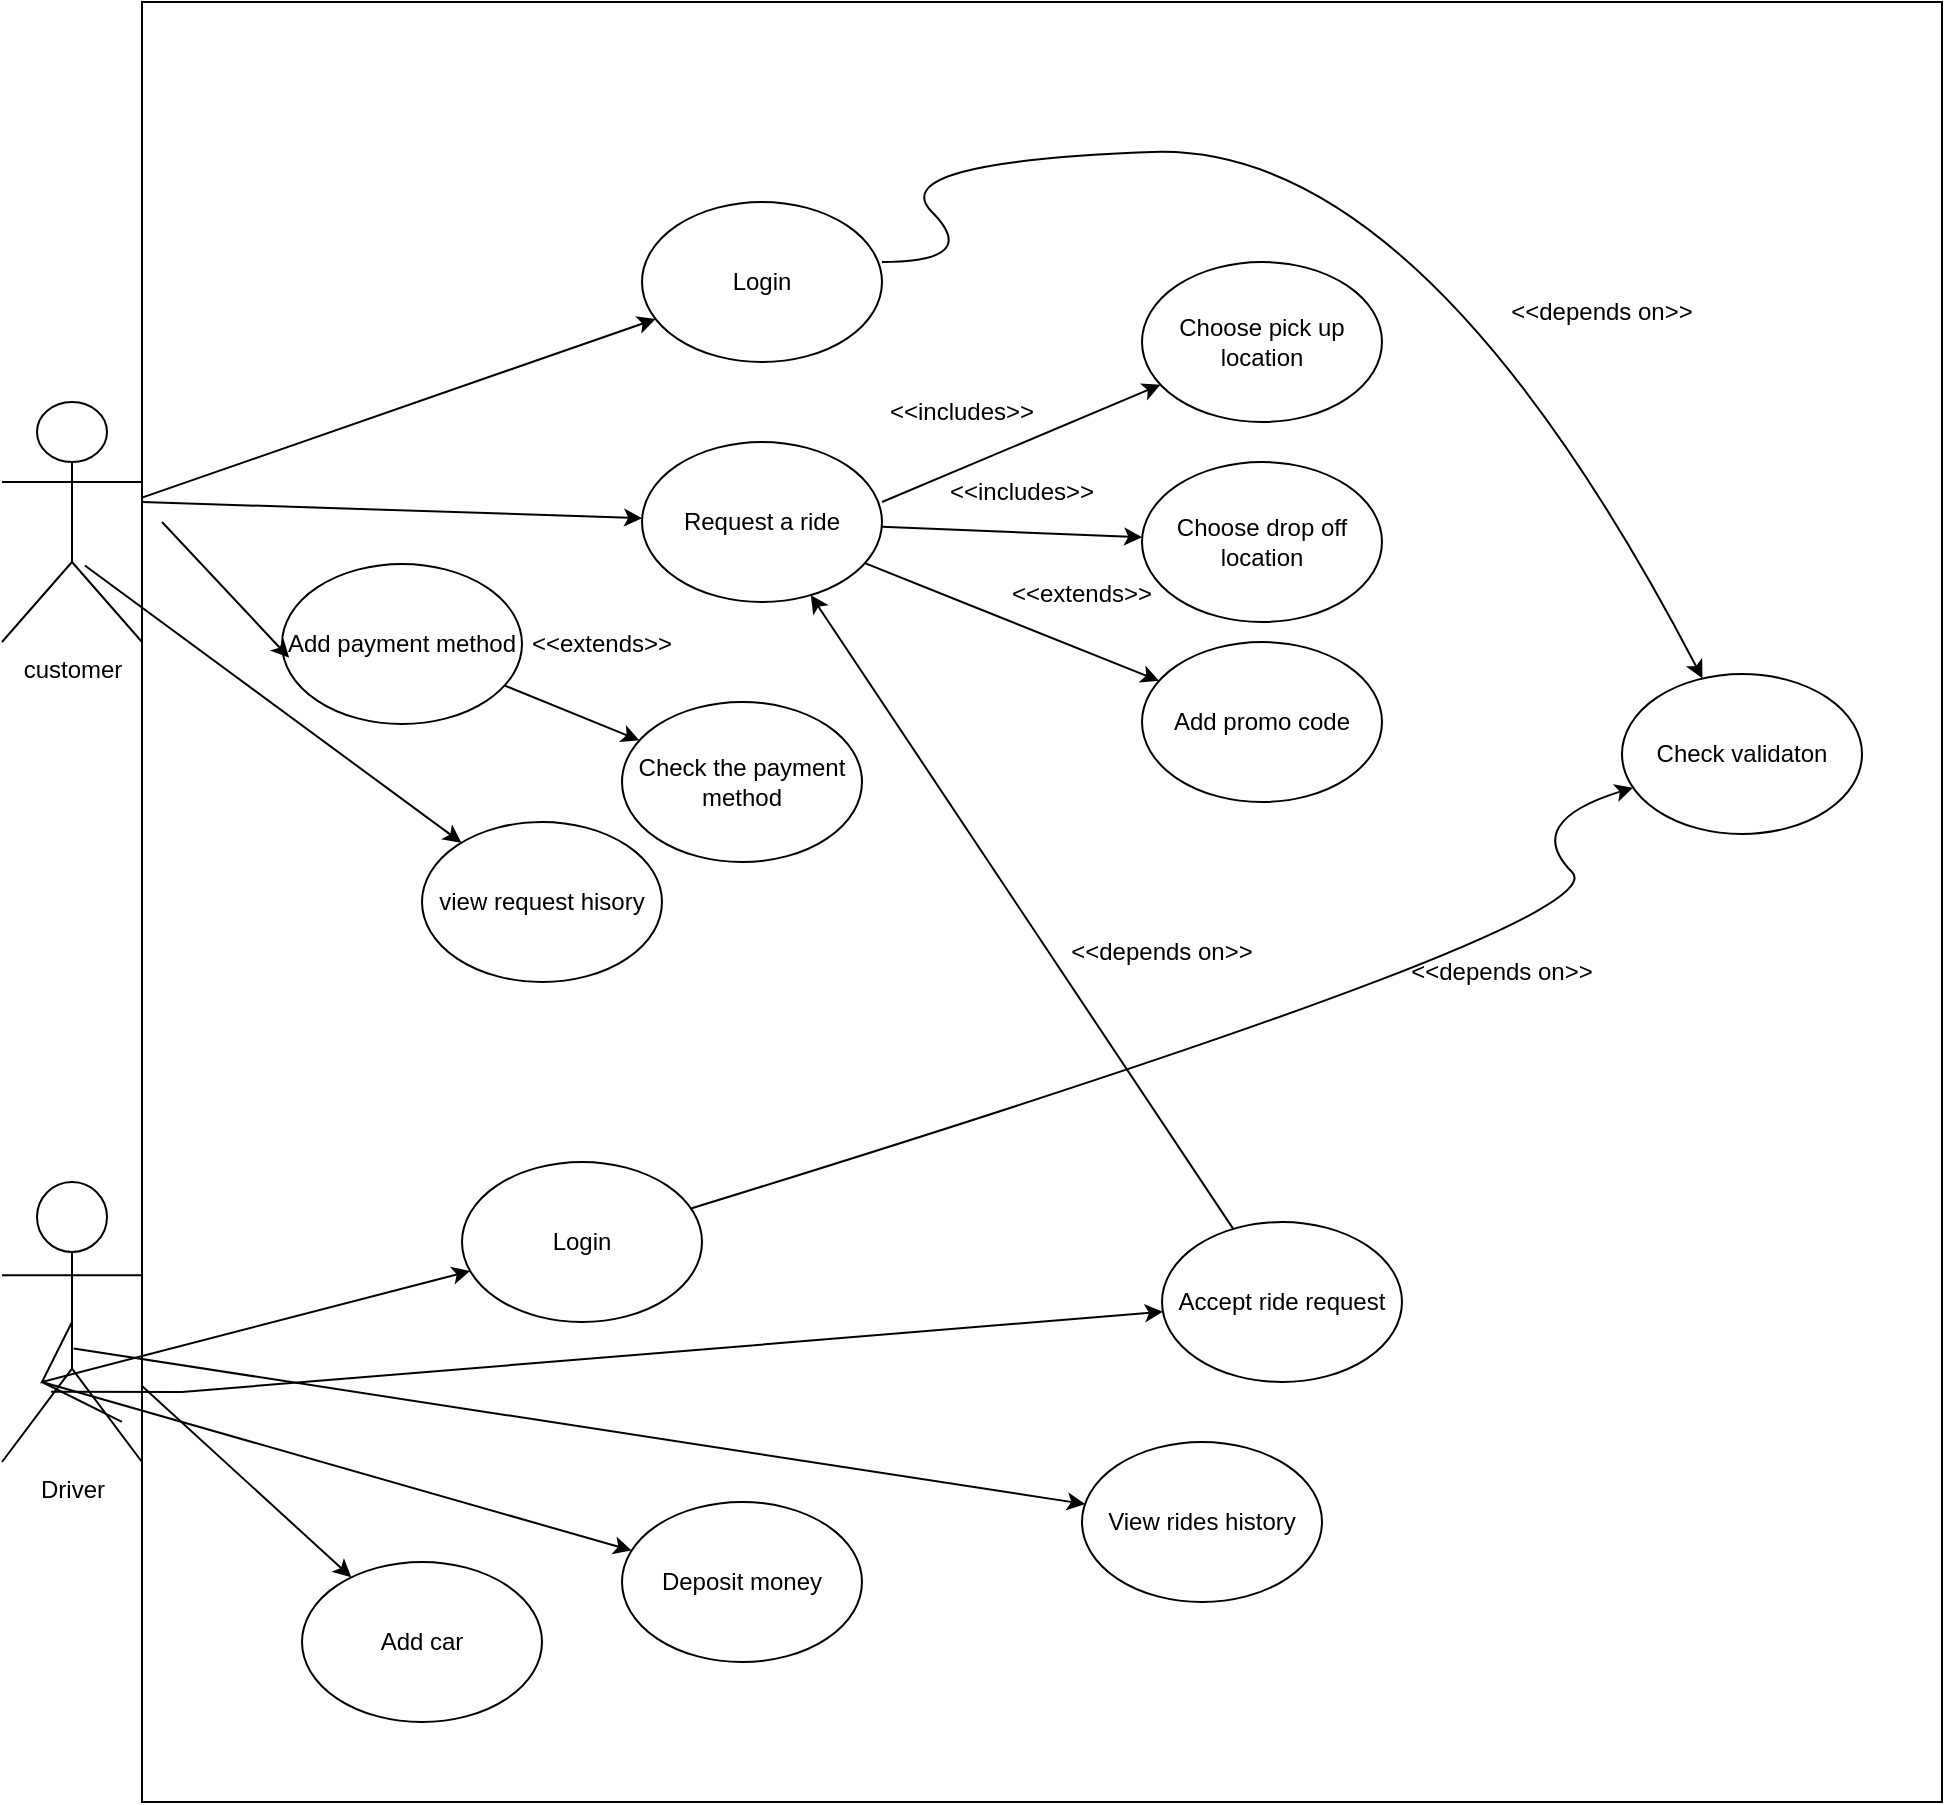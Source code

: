 <mxfile version="22.1.2" type="device">
  <diagram name="Page-1" id="9f46799a-70d6-7492-0946-bef42562c5a5">
    <mxGraphModel dx="1963" dy="1782" grid="1" gridSize="10" guides="1" tooltips="1" connect="1" arrows="1" fold="1" page="1" pageScale="1" pageWidth="1100" pageHeight="850" background="none" math="0" shadow="0">
      <root>
        <mxCell id="0" />
        <mxCell id="1" parent="0" />
        <mxCell id="pC2lRz7oychCKBYEkPal-1" value="customer&lt;br&gt;" style="shape=umlActor;verticalLabelPosition=bottom;verticalAlign=top;html=1;" vertex="1" parent="1">
          <mxGeometry x="50" y="-20" width="70" height="120" as="geometry" />
        </mxCell>
        <mxCell id="pC2lRz7oychCKBYEkPal-7" value="Driver" style="shape=umlActor;verticalLabelPosition=bottom;verticalAlign=top;html=1;" vertex="1" parent="1">
          <mxGeometry x="50" y="370" width="70" height="140" as="geometry" />
        </mxCell>
        <mxCell id="pC2lRz7oychCKBYEkPal-8" value="" style="whiteSpace=wrap;html=1;aspect=fixed;" vertex="1" parent="1">
          <mxGeometry x="120" y="-220" width="900" height="900" as="geometry" />
        </mxCell>
        <mxCell id="pC2lRz7oychCKBYEkPal-9" value="Login" style="ellipse;whiteSpace=wrap;html=1;" vertex="1" parent="1">
          <mxGeometry x="370" y="-120" width="120" height="80" as="geometry" />
        </mxCell>
        <mxCell id="pC2lRz7oychCKBYEkPal-10" value="Request a ride" style="ellipse;whiteSpace=wrap;html=1;" vertex="1" parent="1">
          <mxGeometry x="370" width="120" height="80" as="geometry" />
        </mxCell>
        <mxCell id="pC2lRz7oychCKBYEkPal-11" value="Add payment method" style="ellipse;whiteSpace=wrap;html=1;" vertex="1" parent="1">
          <mxGeometry x="190" y="61" width="120" height="80" as="geometry" />
        </mxCell>
        <mxCell id="pC2lRz7oychCKBYEkPal-12" value="" style="endArrow=classic;html=1;rounded=0;" edge="1" parent="1" source="pC2lRz7oychCKBYEkPal-1" target="pC2lRz7oychCKBYEkPal-9">
          <mxGeometry width="50" height="50" relative="1" as="geometry">
            <mxPoint x="210" y="50" as="sourcePoint" />
            <mxPoint x="260" as="targetPoint" />
          </mxGeometry>
        </mxCell>
        <mxCell id="pC2lRz7oychCKBYEkPal-14" value="" style="endArrow=classic;html=1;rounded=0;" edge="1" parent="1" target="pC2lRz7oychCKBYEkPal-10">
          <mxGeometry width="50" height="50" relative="1" as="geometry">
            <mxPoint x="120" y="30" as="sourcePoint" />
            <mxPoint x="387" y="-51" as="targetPoint" />
            <Array as="points" />
          </mxGeometry>
        </mxCell>
        <mxCell id="pC2lRz7oychCKBYEkPal-16" value="" style="endArrow=classic;html=1;rounded=0;entryX=0.03;entryY=0.586;entryDx=0;entryDy=0;entryPerimeter=0;" edge="1" parent="1" target="pC2lRz7oychCKBYEkPal-11">
          <mxGeometry width="50" height="50" relative="1" as="geometry">
            <mxPoint x="130" y="40" as="sourcePoint" />
            <mxPoint x="380" y="48" as="targetPoint" />
            <Array as="points" />
          </mxGeometry>
        </mxCell>
        <mxCell id="pC2lRz7oychCKBYEkPal-17" value="Choose pick up location" style="ellipse;whiteSpace=wrap;html=1;" vertex="1" parent="1">
          <mxGeometry x="620" y="-90" width="120" height="80" as="geometry" />
        </mxCell>
        <mxCell id="pC2lRz7oychCKBYEkPal-18" value="Choose drop off location" style="ellipse;whiteSpace=wrap;html=1;" vertex="1" parent="1">
          <mxGeometry x="620" y="10" width="120" height="80" as="geometry" />
        </mxCell>
        <mxCell id="pC2lRz7oychCKBYEkPal-19" value="" style="endArrow=classic;html=1;rounded=0;" edge="1" parent="1" target="pC2lRz7oychCKBYEkPal-17">
          <mxGeometry width="50" height="50" relative="1" as="geometry">
            <mxPoint x="490" y="30" as="sourcePoint" />
            <mxPoint x="540" y="-20" as="targetPoint" />
            <Array as="points" />
          </mxGeometry>
        </mxCell>
        <mxCell id="pC2lRz7oychCKBYEkPal-20" value="" style="endArrow=classic;html=1;rounded=0;" edge="1" parent="1" source="pC2lRz7oychCKBYEkPal-10" target="pC2lRz7oychCKBYEkPal-18">
          <mxGeometry width="50" height="50" relative="1" as="geometry">
            <mxPoint x="520" y="60" as="sourcePoint" />
            <mxPoint x="570" y="10" as="targetPoint" />
          </mxGeometry>
        </mxCell>
        <mxCell id="pC2lRz7oychCKBYEkPal-21" value="Login" style="ellipse;whiteSpace=wrap;html=1;" vertex="1" parent="1">
          <mxGeometry x="280" y="360" width="120" height="80" as="geometry" />
        </mxCell>
        <mxCell id="pC2lRz7oychCKBYEkPal-22" value="Accept ride request" style="ellipse;whiteSpace=wrap;html=1;" vertex="1" parent="1">
          <mxGeometry x="630" y="390" width="120" height="80" as="geometry" />
        </mxCell>
        <mxCell id="pC2lRz7oychCKBYEkPal-23" value="Deposit money" style="ellipse;whiteSpace=wrap;html=1;" vertex="1" parent="1">
          <mxGeometry x="360" y="530" width="120" height="80" as="geometry" />
        </mxCell>
        <mxCell id="pC2lRz7oychCKBYEkPal-24" value="" style="endArrow=classic;html=1;rounded=0;exitX=0.5;exitY=0.5;exitDx=0;exitDy=0;exitPerimeter=0;" edge="1" parent="1" source="pC2lRz7oychCKBYEkPal-7" target="pC2lRz7oychCKBYEkPal-21">
          <mxGeometry width="50" height="50" relative="1" as="geometry">
            <mxPoint x="230" y="440" as="sourcePoint" />
            <mxPoint x="280" y="390" as="targetPoint" />
            <Array as="points">
              <mxPoint x="70" y="470" />
            </Array>
          </mxGeometry>
        </mxCell>
        <mxCell id="pC2lRz7oychCKBYEkPal-26" value="" style="endArrow=classic;html=1;rounded=0;exitX=0.35;exitY=0.749;exitDx=0;exitDy=0;exitPerimeter=0;" edge="1" parent="1" source="pC2lRz7oychCKBYEkPal-7" target="pC2lRz7oychCKBYEkPal-22">
          <mxGeometry width="50" height="50" relative="1" as="geometry">
            <mxPoint x="270" y="510" as="sourcePoint" />
            <mxPoint x="320" y="460" as="targetPoint" />
            <Array as="points">
              <mxPoint x="140" y="475" />
            </Array>
          </mxGeometry>
        </mxCell>
        <mxCell id="pC2lRz7oychCKBYEkPal-27" value="" style="endArrow=classic;html=1;rounded=0;exitX=0.857;exitY=0.857;exitDx=0;exitDy=0;exitPerimeter=0;" edge="1" parent="1" source="pC2lRz7oychCKBYEkPal-7" target="pC2lRz7oychCKBYEkPal-23">
          <mxGeometry width="50" height="50" relative="1" as="geometry">
            <mxPoint x="200" y="590" as="sourcePoint" />
            <mxPoint x="250" y="540" as="targetPoint" />
            <Array as="points">
              <mxPoint x="70" y="470" />
            </Array>
          </mxGeometry>
        </mxCell>
        <mxCell id="pC2lRz7oychCKBYEkPal-29" value="&amp;lt;&amp;lt;includes&amp;gt;&amp;gt;" style="text;html=1;strokeColor=none;fillColor=none;align=center;verticalAlign=middle;whiteSpace=wrap;rounded=0;" vertex="1" parent="1">
          <mxGeometry x="500" y="-30" width="60" height="30" as="geometry" />
        </mxCell>
        <mxCell id="pC2lRz7oychCKBYEkPal-31" value="&amp;lt;&amp;lt;includes&amp;gt;&amp;gt;" style="text;html=1;strokeColor=none;fillColor=none;align=center;verticalAlign=middle;whiteSpace=wrap;rounded=0;" vertex="1" parent="1">
          <mxGeometry x="530" y="10" width="60" height="30" as="geometry" />
        </mxCell>
        <mxCell id="pC2lRz7oychCKBYEkPal-33" value="" style="endArrow=classic;html=1;rounded=0;" edge="1" parent="1" source="pC2lRz7oychCKBYEkPal-22" target="pC2lRz7oychCKBYEkPal-10">
          <mxGeometry width="50" height="50" relative="1" as="geometry">
            <mxPoint x="720" y="270" as="sourcePoint" />
            <mxPoint x="770" y="220" as="targetPoint" />
          </mxGeometry>
        </mxCell>
        <mxCell id="pC2lRz7oychCKBYEkPal-34" value="Check the payment method" style="ellipse;whiteSpace=wrap;html=1;" vertex="1" parent="1">
          <mxGeometry x="360" y="130" width="120" height="80" as="geometry" />
        </mxCell>
        <mxCell id="pC2lRz7oychCKBYEkPal-35" value="" style="endArrow=classic;html=1;rounded=0;" edge="1" parent="1" source="pC2lRz7oychCKBYEkPal-11" target="pC2lRz7oychCKBYEkPal-34">
          <mxGeometry width="50" height="50" relative="1" as="geometry">
            <mxPoint x="320" y="240" as="sourcePoint" />
            <mxPoint x="370" y="190" as="targetPoint" />
          </mxGeometry>
        </mxCell>
        <mxCell id="pC2lRz7oychCKBYEkPal-36" value="&amp;lt;&amp;lt;extends&amp;gt;&amp;gt;" style="text;html=1;strokeColor=none;fillColor=none;align=center;verticalAlign=middle;whiteSpace=wrap;rounded=0;" vertex="1" parent="1">
          <mxGeometry x="320" y="86" width="60" height="30" as="geometry" />
        </mxCell>
        <mxCell id="pC2lRz7oychCKBYEkPal-37" value="Add promo code" style="ellipse;whiteSpace=wrap;html=1;" vertex="1" parent="1">
          <mxGeometry x="620" y="100" width="120" height="80" as="geometry" />
        </mxCell>
        <mxCell id="pC2lRz7oychCKBYEkPal-38" value="" style="endArrow=classic;html=1;rounded=0;" edge="1" parent="1" source="pC2lRz7oychCKBYEkPal-10" target="pC2lRz7oychCKBYEkPal-37">
          <mxGeometry width="50" height="50" relative="1" as="geometry">
            <mxPoint x="650" y="290" as="sourcePoint" />
            <mxPoint x="700" y="240" as="targetPoint" />
            <Array as="points">
              <mxPoint x="530" y="80" />
            </Array>
          </mxGeometry>
        </mxCell>
        <mxCell id="pC2lRz7oychCKBYEkPal-39" value="&amp;lt;&amp;lt;extends&amp;gt;&amp;gt;" style="text;html=1;strokeColor=none;fillColor=none;align=center;verticalAlign=middle;whiteSpace=wrap;rounded=0;" vertex="1" parent="1">
          <mxGeometry x="560" y="61" width="60" height="30" as="geometry" />
        </mxCell>
        <mxCell id="pC2lRz7oychCKBYEkPal-40" value="Add car" style="ellipse;whiteSpace=wrap;html=1;" vertex="1" parent="1">
          <mxGeometry x="200" y="560" width="120" height="80" as="geometry" />
        </mxCell>
        <mxCell id="pC2lRz7oychCKBYEkPal-41" value="" style="endArrow=classic;html=1;rounded=0;" edge="1" parent="1" source="pC2lRz7oychCKBYEkPal-7" target="pC2lRz7oychCKBYEkPal-40">
          <mxGeometry width="50" height="50" relative="1" as="geometry">
            <mxPoint x="140" y="560" as="sourcePoint" />
            <mxPoint x="190" y="510" as="targetPoint" />
          </mxGeometry>
        </mxCell>
        <mxCell id="pC2lRz7oychCKBYEkPal-48" value="" style="endArrow=classic;html=1;rounded=0;exitX=0.592;exitY=0.681;exitDx=0;exitDy=0;exitPerimeter=0;" edge="1" parent="1" source="pC2lRz7oychCKBYEkPal-1" target="pC2lRz7oychCKBYEkPal-50">
          <mxGeometry width="50" height="50" relative="1" as="geometry">
            <mxPoint x="200" y="210" as="sourcePoint" />
            <mxPoint x="160" y="87" as="targetPoint" />
          </mxGeometry>
        </mxCell>
        <mxCell id="pC2lRz7oychCKBYEkPal-50" value="view request hisory" style="ellipse;whiteSpace=wrap;html=1;" vertex="1" parent="1">
          <mxGeometry x="260" y="190" width="120" height="80" as="geometry" />
        </mxCell>
        <mxCell id="pC2lRz7oychCKBYEkPal-51" value="View rides history" style="ellipse;whiteSpace=wrap;html=1;" vertex="1" parent="1">
          <mxGeometry x="590" y="500" width="120" height="80" as="geometry" />
        </mxCell>
        <mxCell id="pC2lRz7oychCKBYEkPal-52" value="" style="endArrow=classic;html=1;rounded=0;exitX=0.512;exitY=0.595;exitDx=0;exitDy=0;exitPerimeter=0;" edge="1" parent="1" source="pC2lRz7oychCKBYEkPal-7" target="pC2lRz7oychCKBYEkPal-51">
          <mxGeometry width="50" height="50" relative="1" as="geometry">
            <mxPoint x="490" y="540" as="sourcePoint" />
            <mxPoint x="540" y="490" as="targetPoint" />
          </mxGeometry>
        </mxCell>
        <mxCell id="pC2lRz7oychCKBYEkPal-53" value="&amp;lt;&amp;lt;depends on&amp;gt;&amp;gt;" style="text;html=1;strokeColor=none;fillColor=none;align=center;verticalAlign=middle;whiteSpace=wrap;rounded=0;" vertex="1" parent="1">
          <mxGeometry x="570" y="240" width="120" height="30" as="geometry" />
        </mxCell>
        <mxCell id="pC2lRz7oychCKBYEkPal-54" value="Check validaton" style="ellipse;whiteSpace=wrap;html=1;" vertex="1" parent="1">
          <mxGeometry x="860" y="116" width="120" height="80" as="geometry" />
        </mxCell>
        <mxCell id="pC2lRz7oychCKBYEkPal-55" value="" style="curved=1;endArrow=classic;html=1;rounded=0;" edge="1" parent="1" target="pC2lRz7oychCKBYEkPal-54">
          <mxGeometry width="50" height="50" relative="1" as="geometry">
            <mxPoint x="490" y="-90" as="sourcePoint" />
            <mxPoint x="540" y="-140" as="targetPoint" />
            <Array as="points">
              <mxPoint x="540" y="-90" />
              <mxPoint x="490" y="-140" />
              <mxPoint x="760" y="-150" />
            </Array>
          </mxGeometry>
        </mxCell>
        <mxCell id="pC2lRz7oychCKBYEkPal-56" value="" style="curved=1;endArrow=classic;html=1;rounded=0;" edge="1" parent="1" source="pC2lRz7oychCKBYEkPal-21" target="pC2lRz7oychCKBYEkPal-54">
          <mxGeometry width="50" height="50" relative="1" as="geometry">
            <mxPoint x="810" y="240" as="sourcePoint" />
            <mxPoint x="860" y="190" as="targetPoint" />
            <Array as="points">
              <mxPoint x="860" y="240" />
              <mxPoint x="810" y="190" />
            </Array>
          </mxGeometry>
        </mxCell>
        <mxCell id="pC2lRz7oychCKBYEkPal-57" value="&amp;lt;&amp;lt;depends on&amp;gt;&amp;gt;" style="text;html=1;strokeColor=none;fillColor=none;align=center;verticalAlign=middle;whiteSpace=wrap;rounded=0;" vertex="1" parent="1">
          <mxGeometry x="790" y="-80" width="120" height="30" as="geometry" />
        </mxCell>
        <mxCell id="pC2lRz7oychCKBYEkPal-58" value="&amp;lt;&amp;lt;depends on&amp;gt;&amp;gt;" style="text;html=1;strokeColor=none;fillColor=none;align=center;verticalAlign=middle;whiteSpace=wrap;rounded=0;" vertex="1" parent="1">
          <mxGeometry x="740" y="250" width="120" height="30" as="geometry" />
        </mxCell>
      </root>
    </mxGraphModel>
  </diagram>
</mxfile>
